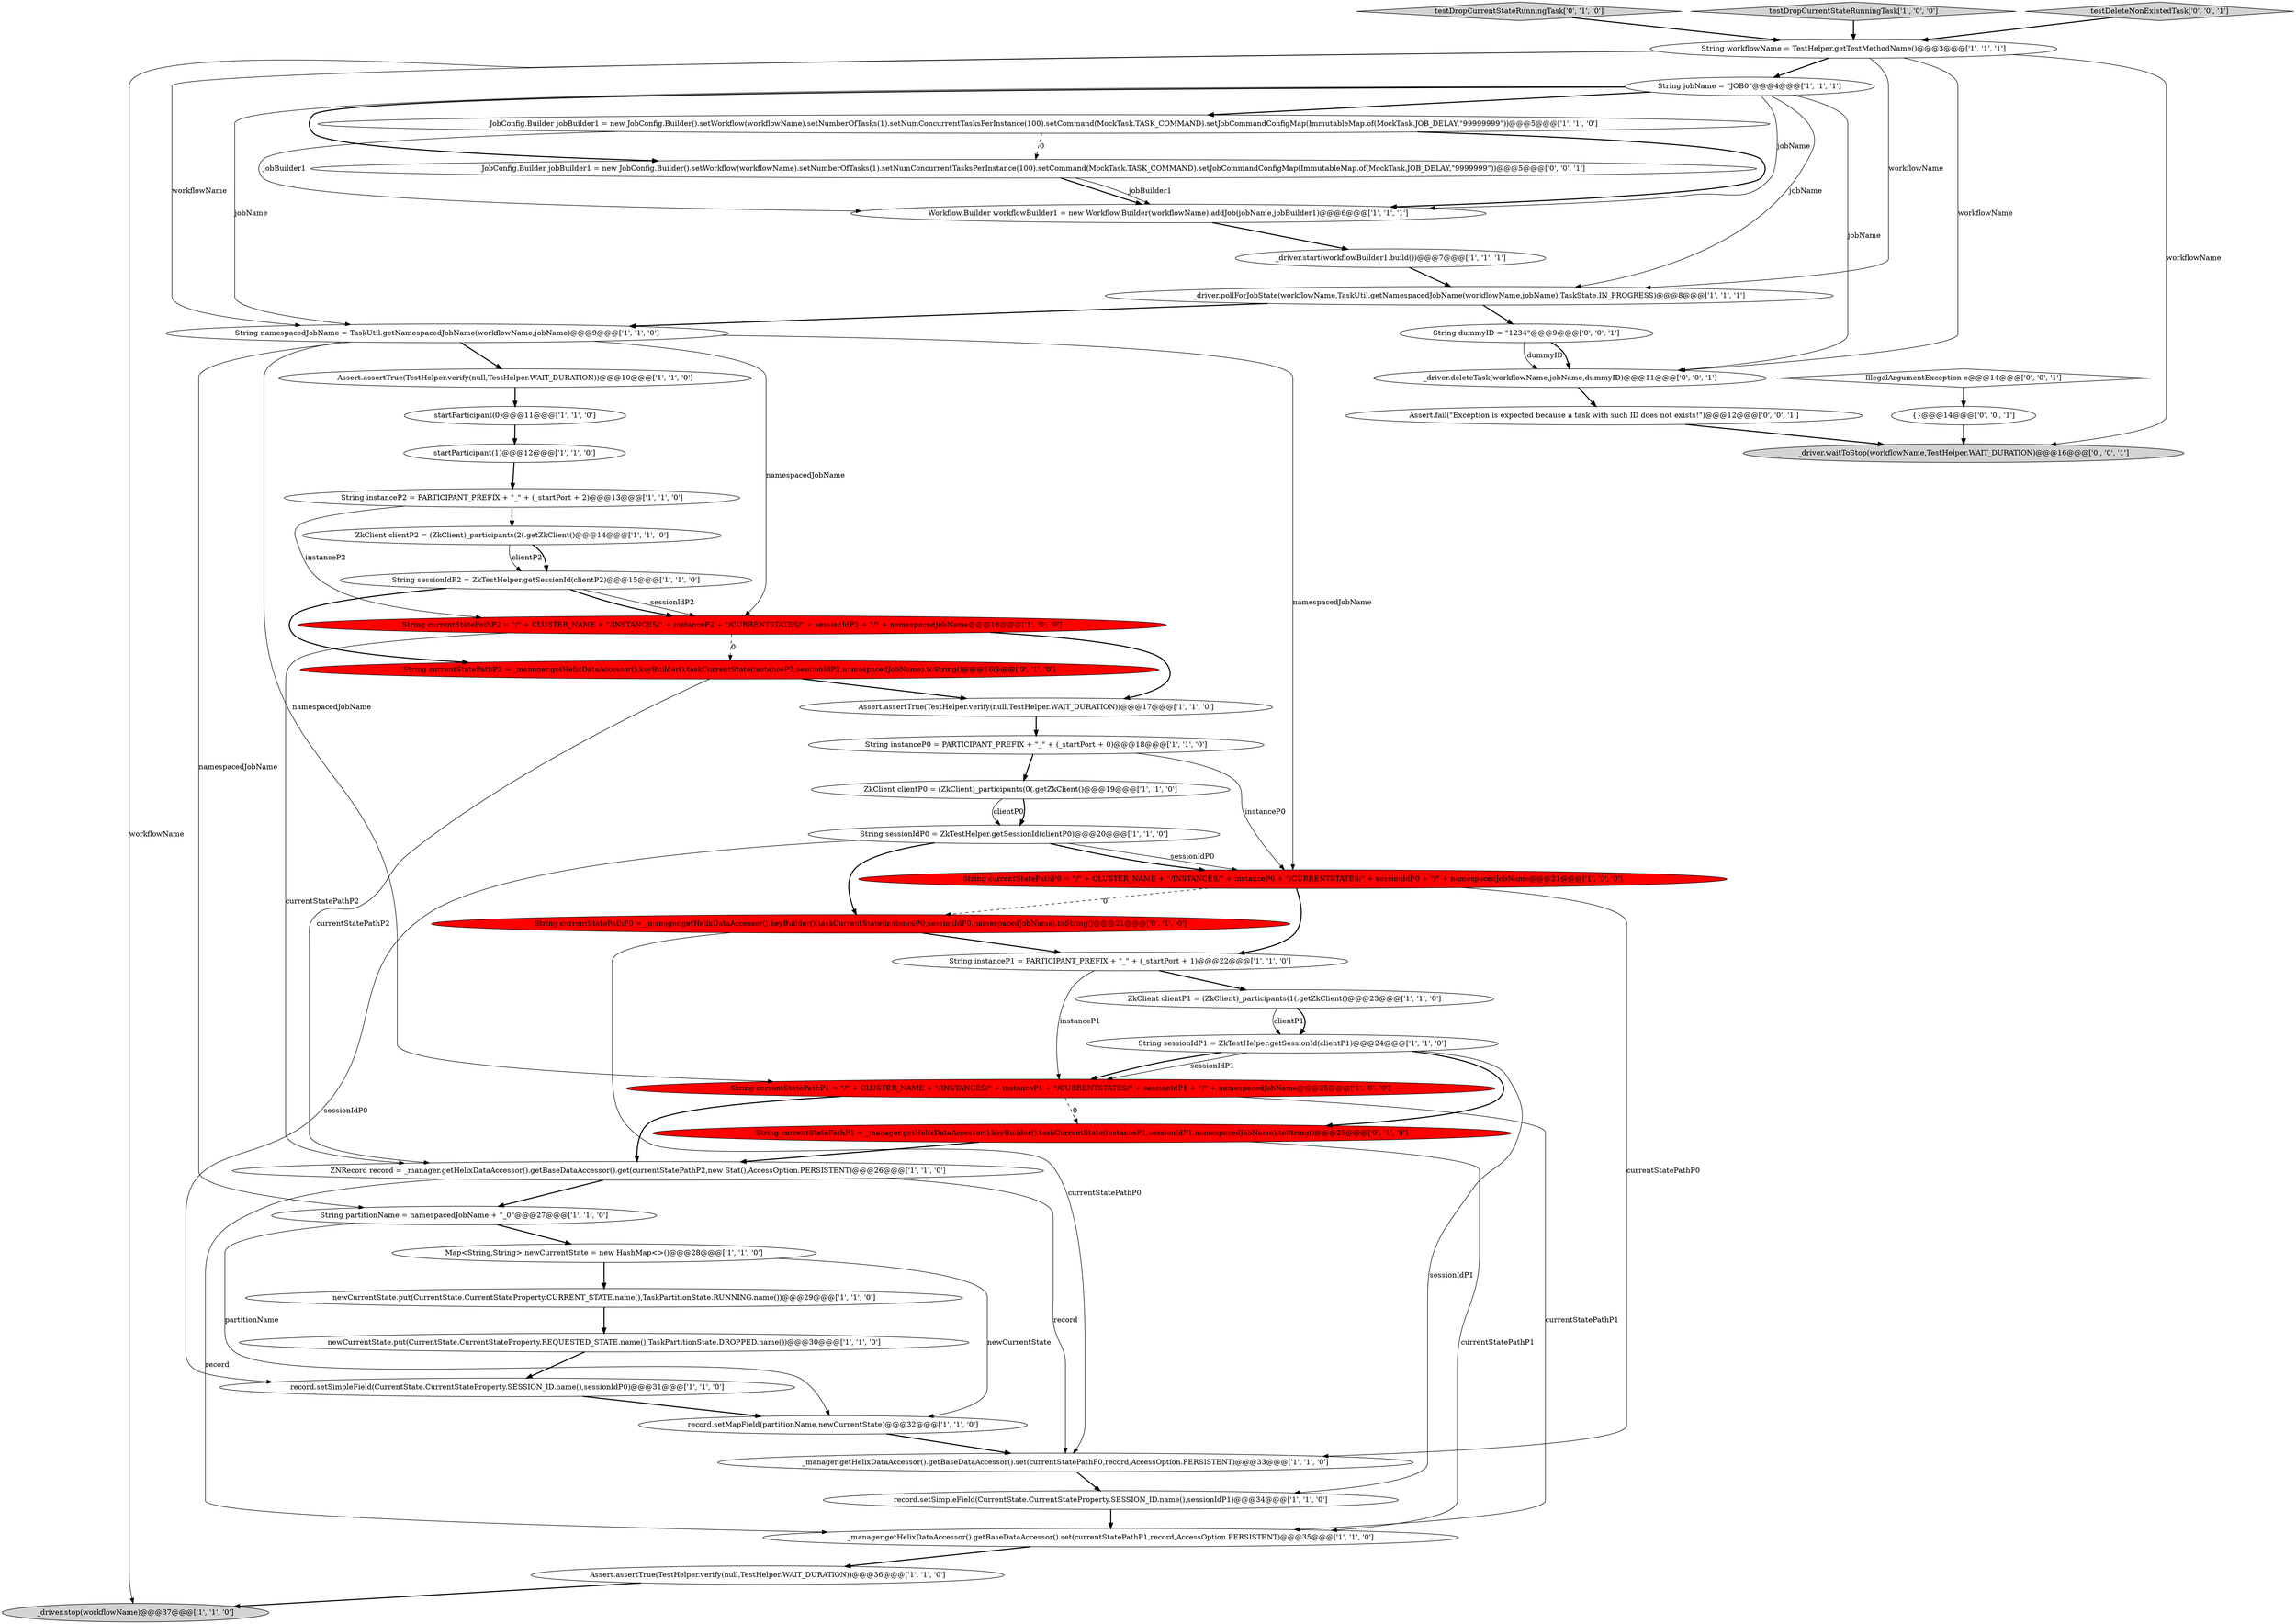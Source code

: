 digraph {
13 [style = filled, label = "String workflowName = TestHelper.getTestMethodName()@@@3@@@['1', '1', '1']", fillcolor = white, shape = ellipse image = "AAA0AAABBB1BBB"];
36 [style = filled, label = "testDropCurrentStateRunningTask['0', '1', '0']", fillcolor = lightgray, shape = diamond image = "AAA0AAABBB2BBB"];
38 [style = filled, label = "String currentStatePathP0 = _manager.getHelixDataAccessor().keyBuilder().taskCurrentState(instanceP0,sessionIdP0,namespacedJobName).toString()@@@21@@@['0', '1', '0']", fillcolor = red, shape = ellipse image = "AAA1AAABBB2BBB"];
18 [style = filled, label = "record.setSimpleField(CurrentState.CurrentStateProperty.SESSION_ID.name(),sessionIdP0)@@@31@@@['1', '1', '0']", fillcolor = white, shape = ellipse image = "AAA0AAABBB1BBB"];
21 [style = filled, label = "_driver.start(workflowBuilder1.build())@@@7@@@['1', '1', '1']", fillcolor = white, shape = ellipse image = "AAA0AAABBB1BBB"];
34 [style = filled, label = "String namespacedJobName = TaskUtil.getNamespacedJobName(workflowName,jobName)@@@9@@@['1', '1', '0']", fillcolor = white, shape = ellipse image = "AAA0AAABBB1BBB"];
4 [style = filled, label = "String partitionName = namespacedJobName + \"_0\"@@@27@@@['1', '1', '0']", fillcolor = white, shape = ellipse image = "AAA0AAABBB1BBB"];
37 [style = filled, label = "String currentStatePathP1 = _manager.getHelixDataAccessor().keyBuilder().taskCurrentState(instanceP1,sessionIdP1,namespacedJobName).toString()@@@25@@@['0', '1', '0']", fillcolor = red, shape = ellipse image = "AAA1AAABBB2BBB"];
2 [style = filled, label = "_driver.stop(workflowName)@@@37@@@['1', '1', '0']", fillcolor = lightgray, shape = ellipse image = "AAA0AAABBB1BBB"];
47 [style = filled, label = "_driver.deleteTask(workflowName,jobName,dummyID)@@@11@@@['0', '0', '1']", fillcolor = white, shape = ellipse image = "AAA0AAABBB3BBB"];
29 [style = filled, label = "record.setSimpleField(CurrentState.CurrentStateProperty.SESSION_ID.name(),sessionIdP1)@@@34@@@['1', '1', '0']", fillcolor = white, shape = ellipse image = "AAA0AAABBB1BBB"];
1 [style = filled, label = "_manager.getHelixDataAccessor().getBaseDataAccessor().set(currentStatePathP0,record,AccessOption.PERSISTENT)@@@33@@@['1', '1', '0']", fillcolor = white, shape = ellipse image = "AAA0AAABBB1BBB"];
44 [style = filled, label = "IllegalArgumentException e@@@14@@@['0', '0', '1']", fillcolor = white, shape = diamond image = "AAA0AAABBB3BBB"];
10 [style = filled, label = "Map<String,String> newCurrentState = new HashMap<>()@@@28@@@['1', '1', '0']", fillcolor = white, shape = ellipse image = "AAA0AAABBB1BBB"];
24 [style = filled, label = "String currentStatePathP1 = \"/\" + CLUSTER_NAME + \"/INSTANCES/\" + instanceP1 + \"/CURRENTSTATES/\" + sessionIdP1 + \"/\" + namespacedJobName@@@25@@@['1', '0', '0']", fillcolor = red, shape = ellipse image = "AAA1AAABBB1BBB"];
17 [style = filled, label = "String sessionIdP1 = ZkTestHelper.getSessionId(clientP1)@@@24@@@['1', '1', '0']", fillcolor = white, shape = ellipse image = "AAA0AAABBB1BBB"];
20 [style = filled, label = "testDropCurrentStateRunningTask['1', '0', '0']", fillcolor = lightgray, shape = diamond image = "AAA0AAABBB1BBB"];
45 [style = filled, label = "testDeleteNonExistedTask['0', '0', '1']", fillcolor = lightgray, shape = diamond image = "AAA0AAABBB3BBB"];
16 [style = filled, label = "ZkClient clientP1 = (ZkClient)_participants(1(.getZkClient()@@@23@@@['1', '1', '0']", fillcolor = white, shape = ellipse image = "AAA0AAABBB1BBB"];
40 [style = filled, label = "_driver.waitToStop(workflowName,TestHelper.WAIT_DURATION)@@@16@@@['0', '0', '1']", fillcolor = lightgray, shape = ellipse image = "AAA0AAABBB3BBB"];
39 [style = filled, label = "String currentStatePathP2 = _manager.getHelixDataAccessor().keyBuilder().taskCurrentState(instanceP2,sessionIdP2,namespacedJobName).toString()@@@16@@@['0', '1', '0']", fillcolor = red, shape = ellipse image = "AAA1AAABBB2BBB"];
11 [style = filled, label = "startParticipant(0)@@@11@@@['1', '1', '0']", fillcolor = white, shape = ellipse image = "AAA0AAABBB1BBB"];
19 [style = filled, label = "Workflow.Builder workflowBuilder1 = new Workflow.Builder(workflowName).addJob(jobName,jobBuilder1)@@@6@@@['1', '1', '1']", fillcolor = white, shape = ellipse image = "AAA0AAABBB1BBB"];
30 [style = filled, label = "String instanceP1 = PARTICIPANT_PREFIX + \"_\" + (_startPort + 1)@@@22@@@['1', '1', '0']", fillcolor = white, shape = ellipse image = "AAA0AAABBB1BBB"];
3 [style = filled, label = "String instanceP2 = PARTICIPANT_PREFIX + \"_\" + (_startPort + 2)@@@13@@@['1', '1', '0']", fillcolor = white, shape = ellipse image = "AAA0AAABBB1BBB"];
31 [style = filled, label = "startParticipant(1)@@@12@@@['1', '1', '0']", fillcolor = white, shape = ellipse image = "AAA0AAABBB1BBB"];
9 [style = filled, label = "String currentStatePathP0 = \"/\" + CLUSTER_NAME + \"/INSTANCES/\" + instanceP0 + \"/CURRENTSTATES/\" + sessionIdP0 + \"/\" + namespacedJobName@@@21@@@['1', '0', '0']", fillcolor = red, shape = ellipse image = "AAA1AAABBB1BBB"];
25 [style = filled, label = "Assert.assertTrue(TestHelper.verify(null,TestHelper.WAIT_DURATION))@@@17@@@['1', '1', '0']", fillcolor = white, shape = ellipse image = "AAA0AAABBB1BBB"];
28 [style = filled, label = "ZNRecord record = _manager.getHelixDataAccessor().getBaseDataAccessor().get(currentStatePathP2,new Stat(),AccessOption.PERSISTENT)@@@26@@@['1', '1', '0']", fillcolor = white, shape = ellipse image = "AAA0AAABBB1BBB"];
41 [style = filled, label = "String dummyID = \"1234\"@@@9@@@['0', '0', '1']", fillcolor = white, shape = ellipse image = "AAA0AAABBB3BBB"];
26 [style = filled, label = "String jobName = \"JOB0\"@@@4@@@['1', '1', '1']", fillcolor = white, shape = ellipse image = "AAA0AAABBB1BBB"];
23 [style = filled, label = "Assert.assertTrue(TestHelper.verify(null,TestHelper.WAIT_DURATION))@@@10@@@['1', '1', '0']", fillcolor = white, shape = ellipse image = "AAA0AAABBB1BBB"];
5 [style = filled, label = "String currentStatePathP2 = \"/\" + CLUSTER_NAME + \"/INSTANCES/\" + instanceP2 + \"/CURRENTSTATES/\" + sessionIdP2 + \"/\" + namespacedJobName@@@16@@@['1', '0', '0']", fillcolor = red, shape = ellipse image = "AAA1AAABBB1BBB"];
12 [style = filled, label = "newCurrentState.put(CurrentState.CurrentStateProperty.REQUESTED_STATE.name(),TaskPartitionState.DROPPED.name())@@@30@@@['1', '1', '0']", fillcolor = white, shape = ellipse image = "AAA0AAABBB1BBB"];
14 [style = filled, label = "String instanceP0 = PARTICIPANT_PREFIX + \"_\" + (_startPort + 0)@@@18@@@['1', '1', '0']", fillcolor = white, shape = ellipse image = "AAA0AAABBB1BBB"];
27 [style = filled, label = "_manager.getHelixDataAccessor().getBaseDataAccessor().set(currentStatePathP1,record,AccessOption.PERSISTENT)@@@35@@@['1', '1', '0']", fillcolor = white, shape = ellipse image = "AAA0AAABBB1BBB"];
35 [style = filled, label = "String sessionIdP0 = ZkTestHelper.getSessionId(clientP0)@@@20@@@['1', '1', '0']", fillcolor = white, shape = ellipse image = "AAA0AAABBB1BBB"];
32 [style = filled, label = "JobConfig.Builder jobBuilder1 = new JobConfig.Builder().setWorkflow(workflowName).setNumberOfTasks(1).setNumConcurrentTasksPerInstance(100).setCommand(MockTask.TASK_COMMAND).setJobCommandConfigMap(ImmutableMap.of(MockTask.JOB_DELAY,\"99999999\"))@@@5@@@['1', '1', '0']", fillcolor = white, shape = ellipse image = "AAA0AAABBB1BBB"];
0 [style = filled, label = "_driver.pollForJobState(workflowName,TaskUtil.getNamespacedJobName(workflowName,jobName),TaskState.IN_PROGRESS)@@@8@@@['1', '1', '1']", fillcolor = white, shape = ellipse image = "AAA0AAABBB1BBB"];
46 [style = filled, label = "JobConfig.Builder jobBuilder1 = new JobConfig.Builder().setWorkflow(workflowName).setNumberOfTasks(1).setNumConcurrentTasksPerInstance(100).setCommand(MockTask.TASK_COMMAND).setJobCommandConfigMap(ImmutableMap.of(MockTask.JOB_DELAY,\"9999999\"))@@@5@@@['0', '0', '1']", fillcolor = white, shape = ellipse image = "AAA0AAABBB3BBB"];
8 [style = filled, label = "newCurrentState.put(CurrentState.CurrentStateProperty.CURRENT_STATE.name(),TaskPartitionState.RUNNING.name())@@@29@@@['1', '1', '0']", fillcolor = white, shape = ellipse image = "AAA0AAABBB1BBB"];
22 [style = filled, label = "String sessionIdP2 = ZkTestHelper.getSessionId(clientP2)@@@15@@@['1', '1', '0']", fillcolor = white, shape = ellipse image = "AAA0AAABBB1BBB"];
42 [style = filled, label = "{}@@@14@@@['0', '0', '1']", fillcolor = white, shape = ellipse image = "AAA0AAABBB3BBB"];
7 [style = filled, label = "ZkClient clientP2 = (ZkClient)_participants(2(.getZkClient()@@@14@@@['1', '1', '0']", fillcolor = white, shape = ellipse image = "AAA0AAABBB1BBB"];
15 [style = filled, label = "Assert.assertTrue(TestHelper.verify(null,TestHelper.WAIT_DURATION))@@@36@@@['1', '1', '0']", fillcolor = white, shape = ellipse image = "AAA0AAABBB1BBB"];
33 [style = filled, label = "ZkClient clientP0 = (ZkClient)_participants(0(.getZkClient()@@@19@@@['1', '1', '0']", fillcolor = white, shape = ellipse image = "AAA0AAABBB1BBB"];
43 [style = filled, label = "Assert.fail(\"Exception is expected because a task with such ID does not exists!\")@@@12@@@['0', '0', '1']", fillcolor = white, shape = ellipse image = "AAA0AAABBB3BBB"];
6 [style = filled, label = "record.setMapField(partitionName,newCurrentState)@@@32@@@['1', '1', '0']", fillcolor = white, shape = ellipse image = "AAA0AAABBB1BBB"];
37->28 [style = bold, label=""];
32->19 [style = solid, label="jobBuilder1"];
25->14 [style = bold, label=""];
10->6 [style = solid, label="newCurrentState"];
39->28 [style = solid, label="currentStatePathP2"];
27->15 [style = bold, label=""];
43->40 [style = bold, label=""];
34->9 [style = solid, label="namespacedJobName"];
38->30 [style = bold, label=""];
10->8 [style = bold, label=""];
12->18 [style = bold, label=""];
37->27 [style = solid, label="currentStatePathP1"];
35->38 [style = bold, label=""];
13->40 [style = solid, label="workflowName"];
22->5 [style = solid, label="sessionIdP2"];
16->17 [style = solid, label="clientP1"];
26->46 [style = bold, label=""];
24->28 [style = bold, label=""];
13->47 [style = solid, label="workflowName"];
41->47 [style = solid, label="dummyID"];
26->32 [style = bold, label=""];
21->0 [style = bold, label=""];
34->4 [style = solid, label="namespacedJobName"];
3->5 [style = solid, label="instanceP2"];
17->24 [style = solid, label="sessionIdP1"];
47->43 [style = bold, label=""];
5->39 [style = dashed, label="0"];
16->17 [style = bold, label=""];
17->37 [style = bold, label=""];
22->5 [style = bold, label=""];
42->40 [style = bold, label=""];
5->25 [style = bold, label=""];
28->1 [style = solid, label="record"];
0->34 [style = bold, label=""];
29->27 [style = bold, label=""];
7->22 [style = solid, label="clientP2"];
28->27 [style = solid, label="record"];
3->7 [style = bold, label=""];
34->24 [style = solid, label="namespacedJobName"];
33->35 [style = solid, label="clientP0"];
26->19 [style = solid, label="jobName"];
13->0 [style = solid, label="workflowName"];
46->19 [style = bold, label=""];
26->0 [style = solid, label="jobName"];
39->25 [style = bold, label=""];
31->3 [style = bold, label=""];
32->46 [style = dashed, label="0"];
4->10 [style = bold, label=""];
44->42 [style = bold, label=""];
20->13 [style = bold, label=""];
5->28 [style = solid, label="currentStatePathP2"];
35->9 [style = solid, label="sessionIdP0"];
35->9 [style = bold, label=""];
35->18 [style = solid, label="sessionIdP0"];
13->34 [style = solid, label="workflowName"];
14->9 [style = solid, label="instanceP0"];
32->19 [style = bold, label=""];
26->47 [style = solid, label="jobName"];
0->41 [style = bold, label=""];
11->31 [style = bold, label=""];
7->22 [style = bold, label=""];
6->1 [style = bold, label=""];
24->37 [style = dashed, label="0"];
36->13 [style = bold, label=""];
18->6 [style = bold, label=""];
13->26 [style = bold, label=""];
13->2 [style = solid, label="workflowName"];
22->39 [style = bold, label=""];
34->23 [style = bold, label=""];
41->47 [style = bold, label=""];
23->11 [style = bold, label=""];
1->29 [style = bold, label=""];
8->12 [style = bold, label=""];
9->38 [style = dashed, label="0"];
19->21 [style = bold, label=""];
33->35 [style = bold, label=""];
15->2 [style = bold, label=""];
30->24 [style = solid, label="instanceP1"];
46->19 [style = solid, label="jobBuilder1"];
9->30 [style = bold, label=""];
45->13 [style = bold, label=""];
4->6 [style = solid, label="partitionName"];
14->33 [style = bold, label=""];
9->1 [style = solid, label="currentStatePathP0"];
38->1 [style = solid, label="currentStatePathP0"];
24->27 [style = solid, label="currentStatePathP1"];
17->24 [style = bold, label=""];
34->5 [style = solid, label="namespacedJobName"];
17->29 [style = solid, label="sessionIdP1"];
26->34 [style = solid, label="jobName"];
30->16 [style = bold, label=""];
28->4 [style = bold, label=""];
}
